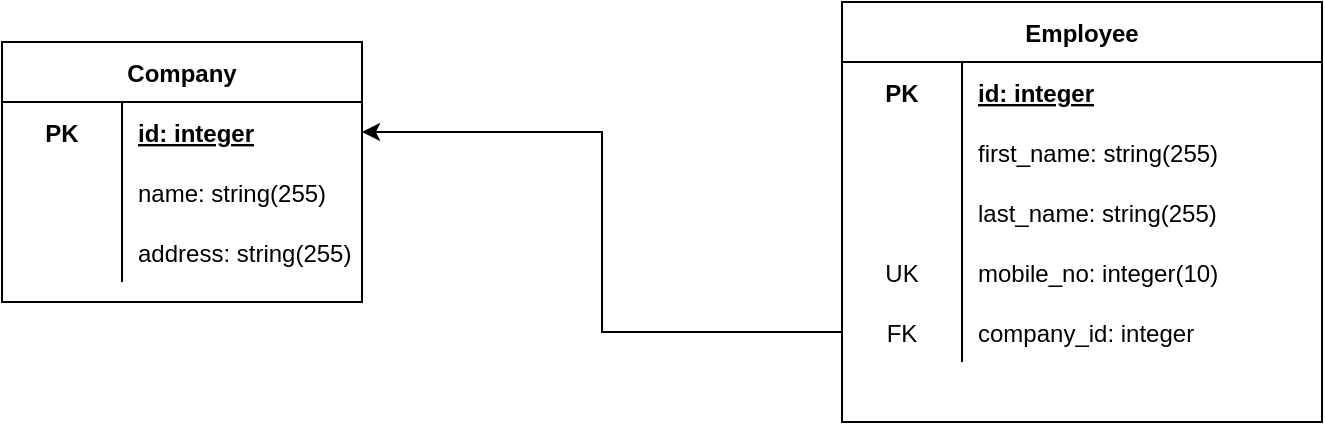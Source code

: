 <mxfile version="14.9.3" type="github">
  <diagram id="Trp-8KwncwjceGhLTjEP" name="Page-1">
    <mxGraphModel dx="1354" dy="806" grid="1" gridSize="10" guides="1" tooltips="1" connect="1" arrows="1" fold="1" page="1" pageScale="1" pageWidth="850" pageHeight="1100" math="0" shadow="0">
      <root>
        <mxCell id="0" />
        <mxCell id="1" parent="0" />
        <mxCell id="UASw9s2q-20YBFk_V_3o-1" value="Company" style="shape=table;startSize=30;container=1;collapsible=1;childLayout=tableLayout;fixedRows=1;rowLines=0;fontStyle=1;align=center;resizeLast=1;" vertex="1" parent="1">
          <mxGeometry x="90" y="200" width="180" height="130" as="geometry" />
        </mxCell>
        <mxCell id="UASw9s2q-20YBFk_V_3o-2" value="" style="shape=partialRectangle;collapsible=0;dropTarget=0;pointerEvents=0;fillColor=none;top=0;left=0;bottom=0;right=0;points=[[0,0.5],[1,0.5]];portConstraint=eastwest;" vertex="1" parent="UASw9s2q-20YBFk_V_3o-1">
          <mxGeometry y="30" width="180" height="30" as="geometry" />
        </mxCell>
        <mxCell id="UASw9s2q-20YBFk_V_3o-3" value="PK" style="shape=partialRectangle;connectable=0;fillColor=none;top=0;left=0;bottom=0;right=0;fontStyle=1;overflow=hidden;" vertex="1" parent="UASw9s2q-20YBFk_V_3o-2">
          <mxGeometry width="60" height="30" as="geometry" />
        </mxCell>
        <mxCell id="UASw9s2q-20YBFk_V_3o-4" value="id: integer" style="shape=partialRectangle;connectable=0;fillColor=none;top=0;left=0;bottom=0;right=0;align=left;spacingLeft=6;fontStyle=5;overflow=hidden;" vertex="1" parent="UASw9s2q-20YBFk_V_3o-2">
          <mxGeometry x="60" width="120" height="30" as="geometry" />
        </mxCell>
        <mxCell id="UASw9s2q-20YBFk_V_3o-8" value="" style="shape=partialRectangle;collapsible=0;dropTarget=0;pointerEvents=0;fillColor=none;top=0;left=0;bottom=0;right=0;points=[[0,0.5],[1,0.5]];portConstraint=eastwest;" vertex="1" parent="UASw9s2q-20YBFk_V_3o-1">
          <mxGeometry y="60" width="180" height="30" as="geometry" />
        </mxCell>
        <mxCell id="UASw9s2q-20YBFk_V_3o-9" value="" style="shape=partialRectangle;connectable=0;fillColor=none;top=0;left=0;bottom=0;right=0;editable=1;overflow=hidden;" vertex="1" parent="UASw9s2q-20YBFk_V_3o-8">
          <mxGeometry width="60" height="30" as="geometry" />
        </mxCell>
        <mxCell id="UASw9s2q-20YBFk_V_3o-10" value="name: string(255)" style="shape=partialRectangle;connectable=0;fillColor=none;top=0;left=0;bottom=0;right=0;align=left;spacingLeft=6;overflow=hidden;" vertex="1" parent="UASw9s2q-20YBFk_V_3o-8">
          <mxGeometry x="60" width="120" height="30" as="geometry" />
        </mxCell>
        <mxCell id="UASw9s2q-20YBFk_V_3o-11" value="" style="shape=partialRectangle;collapsible=0;dropTarget=0;pointerEvents=0;fillColor=none;top=0;left=0;bottom=0;right=0;points=[[0,0.5],[1,0.5]];portConstraint=eastwest;" vertex="1" parent="UASw9s2q-20YBFk_V_3o-1">
          <mxGeometry y="90" width="180" height="30" as="geometry" />
        </mxCell>
        <mxCell id="UASw9s2q-20YBFk_V_3o-12" value="" style="shape=partialRectangle;connectable=0;fillColor=none;top=0;left=0;bottom=0;right=0;editable=1;overflow=hidden;" vertex="1" parent="UASw9s2q-20YBFk_V_3o-11">
          <mxGeometry width="60" height="30" as="geometry" />
        </mxCell>
        <mxCell id="UASw9s2q-20YBFk_V_3o-13" value="address: string(255)" style="shape=partialRectangle;connectable=0;fillColor=none;top=0;left=0;bottom=0;right=0;align=left;spacingLeft=6;overflow=hidden;" vertex="1" parent="UASw9s2q-20YBFk_V_3o-11">
          <mxGeometry x="60" width="120" height="30" as="geometry" />
        </mxCell>
        <mxCell id="UASw9s2q-20YBFk_V_3o-14" value="Employee" style="shape=table;startSize=30;container=1;collapsible=1;childLayout=tableLayout;fixedRows=1;rowLines=0;fontStyle=1;align=center;resizeLast=1;" vertex="1" parent="1">
          <mxGeometry x="510" y="180" width="240" height="210" as="geometry" />
        </mxCell>
        <mxCell id="UASw9s2q-20YBFk_V_3o-15" value="" style="shape=partialRectangle;collapsible=0;dropTarget=0;pointerEvents=0;fillColor=none;top=0;left=0;bottom=0;right=0;points=[[0,0.5],[1,0.5]];portConstraint=eastwest;" vertex="1" parent="UASw9s2q-20YBFk_V_3o-14">
          <mxGeometry y="30" width="240" height="30" as="geometry" />
        </mxCell>
        <mxCell id="UASw9s2q-20YBFk_V_3o-16" value="PK" style="shape=partialRectangle;connectable=0;fillColor=none;top=0;left=0;bottom=0;right=0;fontStyle=1;overflow=hidden;" vertex="1" parent="UASw9s2q-20YBFk_V_3o-15">
          <mxGeometry width="60" height="30" as="geometry" />
        </mxCell>
        <mxCell id="UASw9s2q-20YBFk_V_3o-17" value="id: integer" style="shape=partialRectangle;connectable=0;fillColor=none;top=0;left=0;bottom=0;right=0;align=left;spacingLeft=6;fontStyle=5;overflow=hidden;" vertex="1" parent="UASw9s2q-20YBFk_V_3o-15">
          <mxGeometry x="60" width="180" height="30" as="geometry" />
        </mxCell>
        <mxCell id="UASw9s2q-20YBFk_V_3o-21" value="" style="shape=partialRectangle;collapsible=0;dropTarget=0;pointerEvents=0;fillColor=none;top=0;left=0;bottom=0;right=0;points=[[0,0.5],[1,0.5]];portConstraint=eastwest;" vertex="1" parent="UASw9s2q-20YBFk_V_3o-14">
          <mxGeometry y="60" width="240" height="30" as="geometry" />
        </mxCell>
        <mxCell id="UASw9s2q-20YBFk_V_3o-22" value="" style="shape=partialRectangle;connectable=0;fillColor=none;top=0;left=0;bottom=0;right=0;editable=1;overflow=hidden;" vertex="1" parent="UASw9s2q-20YBFk_V_3o-21">
          <mxGeometry width="60" height="30" as="geometry" />
        </mxCell>
        <mxCell id="UASw9s2q-20YBFk_V_3o-23" value="first_name: string(255)" style="shape=partialRectangle;connectable=0;fillColor=none;top=0;left=0;bottom=0;right=0;align=left;spacingLeft=6;overflow=hidden;" vertex="1" parent="UASw9s2q-20YBFk_V_3o-21">
          <mxGeometry x="60" width="180" height="30" as="geometry" />
        </mxCell>
        <mxCell id="UASw9s2q-20YBFk_V_3o-24" value="" style="shape=partialRectangle;collapsible=0;dropTarget=0;pointerEvents=0;fillColor=none;top=0;left=0;bottom=0;right=0;points=[[0,0.5],[1,0.5]];portConstraint=eastwest;" vertex="1" parent="UASw9s2q-20YBFk_V_3o-14">
          <mxGeometry y="90" width="240" height="30" as="geometry" />
        </mxCell>
        <mxCell id="UASw9s2q-20YBFk_V_3o-25" value="" style="shape=partialRectangle;connectable=0;fillColor=none;top=0;left=0;bottom=0;right=0;editable=1;overflow=hidden;" vertex="1" parent="UASw9s2q-20YBFk_V_3o-24">
          <mxGeometry width="60" height="30" as="geometry" />
        </mxCell>
        <mxCell id="UASw9s2q-20YBFk_V_3o-26" value="last_name: string(255)" style="shape=partialRectangle;connectable=0;fillColor=none;top=0;left=0;bottom=0;right=0;align=left;spacingLeft=6;overflow=hidden;" vertex="1" parent="UASw9s2q-20YBFk_V_3o-24">
          <mxGeometry x="60" width="180" height="30" as="geometry" />
        </mxCell>
        <mxCell id="UASw9s2q-20YBFk_V_3o-27" value="" style="shape=partialRectangle;collapsible=0;dropTarget=0;pointerEvents=0;fillColor=none;top=0;left=0;bottom=0;right=0;points=[[0,0.5],[1,0.5]];portConstraint=eastwest;" vertex="1" parent="UASw9s2q-20YBFk_V_3o-14">
          <mxGeometry y="120" width="240" height="30" as="geometry" />
        </mxCell>
        <mxCell id="UASw9s2q-20YBFk_V_3o-28" value="UK" style="shape=partialRectangle;connectable=0;fillColor=none;top=0;left=0;bottom=0;right=0;fontStyle=0;overflow=hidden;" vertex="1" parent="UASw9s2q-20YBFk_V_3o-27">
          <mxGeometry width="60" height="30" as="geometry" />
        </mxCell>
        <mxCell id="UASw9s2q-20YBFk_V_3o-29" value="mobile_no: integer(10)" style="shape=partialRectangle;connectable=0;fillColor=none;top=0;left=0;bottom=0;right=0;align=left;spacingLeft=6;fontStyle=0;overflow=hidden;" vertex="1" parent="UASw9s2q-20YBFk_V_3o-27">
          <mxGeometry x="60" width="180" height="30" as="geometry" />
        </mxCell>
        <mxCell id="UASw9s2q-20YBFk_V_3o-30" value="" style="shape=partialRectangle;collapsible=0;dropTarget=0;pointerEvents=0;fillColor=none;top=0;left=0;bottom=0;right=0;points=[[0,0.5],[1,0.5]];portConstraint=eastwest;" vertex="1" parent="UASw9s2q-20YBFk_V_3o-14">
          <mxGeometry y="150" width="240" height="30" as="geometry" />
        </mxCell>
        <mxCell id="UASw9s2q-20YBFk_V_3o-31" value="FK" style="shape=partialRectangle;connectable=0;fillColor=none;top=0;left=0;bottom=0;right=0;fontStyle=0;overflow=hidden;" vertex="1" parent="UASw9s2q-20YBFk_V_3o-30">
          <mxGeometry width="60" height="30" as="geometry" />
        </mxCell>
        <mxCell id="UASw9s2q-20YBFk_V_3o-32" value="company_id: integer" style="shape=partialRectangle;connectable=0;fillColor=none;top=0;left=0;bottom=0;right=0;align=left;spacingLeft=6;fontStyle=0;overflow=hidden;" vertex="1" parent="UASw9s2q-20YBFk_V_3o-30">
          <mxGeometry x="60" width="180" height="30" as="geometry" />
        </mxCell>
        <mxCell id="UASw9s2q-20YBFk_V_3o-33" style="edgeStyle=orthogonalEdgeStyle;rounded=0;orthogonalLoop=1;jettySize=auto;html=1;exitX=0;exitY=0.5;exitDx=0;exitDy=0;entryX=1;entryY=0.5;entryDx=0;entryDy=0;" edge="1" parent="1" source="UASw9s2q-20YBFk_V_3o-30" target="UASw9s2q-20YBFk_V_3o-2">
          <mxGeometry relative="1" as="geometry" />
        </mxCell>
      </root>
    </mxGraphModel>
  </diagram>
</mxfile>
